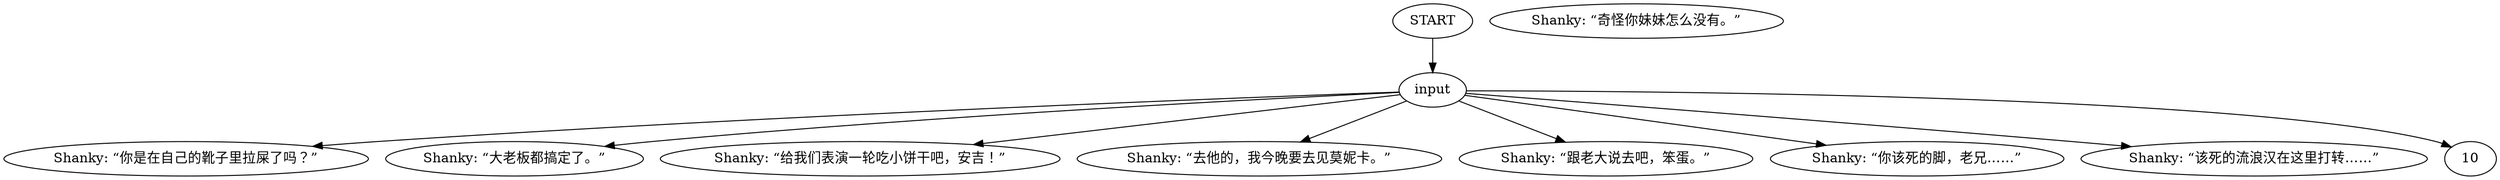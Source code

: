 # WHIRLING F1 / SHANKY barks
# Shanky barks:
# ==================================================
digraph G {
	  0 [label="START"];
	  1 [label="input"];
	  2 [label="Shanky: “你是在自己的靴子里拉屎了吗？”"];
	  3 [label="Shanky: “奇怪你妹妹怎么没有。”"];
	  4 [label="Shanky: “大老板都搞定了。”"];
	  5 [label="Shanky: “给我们表演一轮吃小饼干吧，安吉！”"];
	  6 [label="Shanky: “去他的，我今晚要去见莫妮卡。”"];
	  7 [label="Shanky: “跟老大说去吧，笨蛋。”"];
	  8 [label="Shanky: “你该死的脚，老兄……”"];
	  9 [label="Shanky: “该死的流浪汉在这里打转……”"];
	  0 -> 1
	  1 -> 2
	  1 -> 4
	  1 -> 5
	  1 -> 6
	  1 -> 7
	  1 -> 8
	  1 -> 9
	  1 -> 10
}

